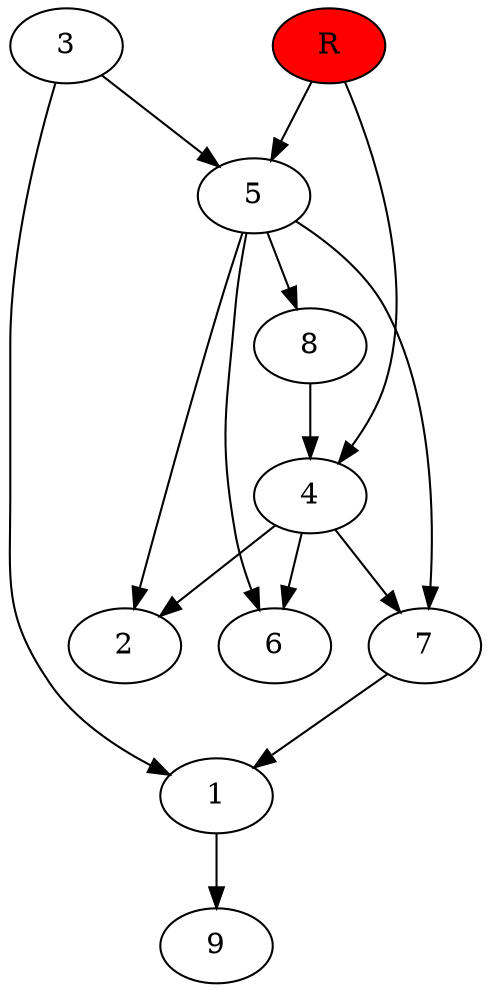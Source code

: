 digraph prb43614 {
	1
	2
	3
	4
	5
	6
	7
	8
	R [fillcolor="#ff0000" style=filled]
	1 -> 9
	3 -> 1
	3 -> 5
	4 -> 2
	4 -> 6
	4 -> 7
	5 -> 2
	5 -> 6
	5 -> 7
	5 -> 8
	7 -> 1
	8 -> 4
	R -> 4
	R -> 5
}
